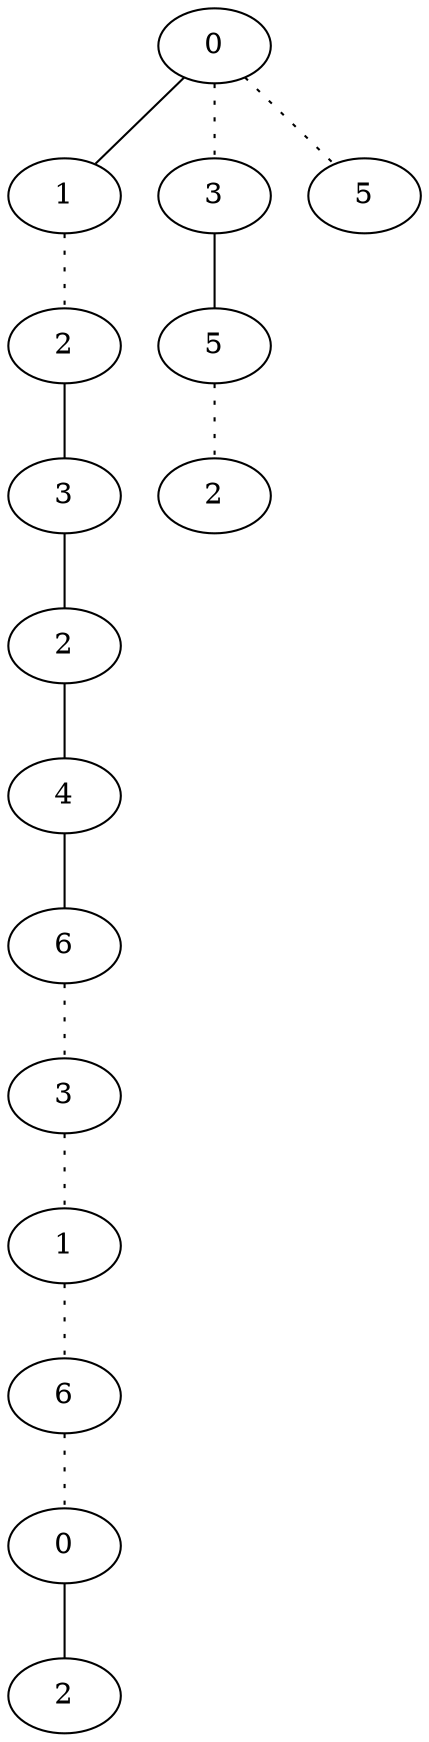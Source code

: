 graph {
a0[label=0];
a1[label=1];
a2[label=2];
a3[label=3];
a4[label=2];
a5[label=4];
a6[label=6];
a7[label=3];
a8[label=1];
a9[label=6];
a10[label=0];
a11[label=2];
a12[label=3];
a13[label=5];
a14[label=2];
a15[label=5];
a0 -- a1;
a0 -- a12 [style=dotted];
a0 -- a15 [style=dotted];
a1 -- a2 [style=dotted];
a2 -- a3;
a3 -- a4;
a4 -- a5;
a5 -- a6;
a6 -- a7 [style=dotted];
a7 -- a8 [style=dotted];
a8 -- a9 [style=dotted];
a9 -- a10 [style=dotted];
a10 -- a11;
a12 -- a13;
a13 -- a14 [style=dotted];
}
